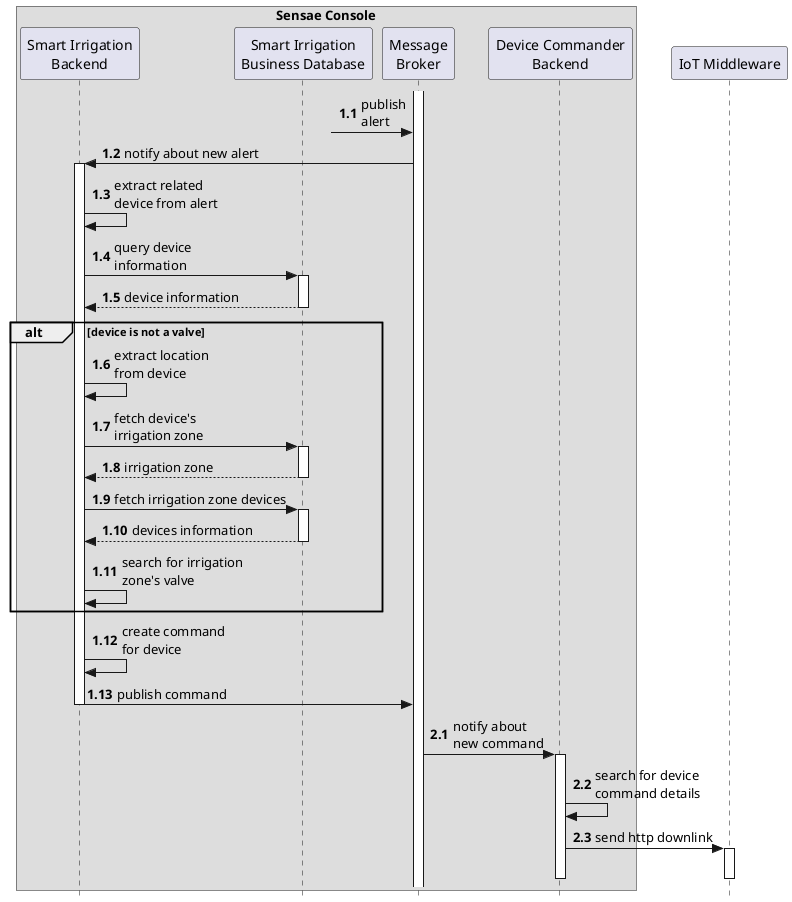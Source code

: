 @startuml smart-irrigation

autonumber 1.1

skinparam style strictuml

box "Sensae Console"
participant "Smart Irrigation\nBackend" as BACK
participant "Smart Irrigation\nBusiness Database" as DB
participant "Message\nBroker" as MB
participant "Device Commander\nBackend" as COMM
end box 

participant "IoT Middleware" as HC

activate MB

?-> MB : publish\nalert

MB -> BACK ++ : notify about new alert

BACK -> BACK : extract related\ndevice from alert

BACK -> DB ++ : query device\ninformation

DB --> BACK -- : device information

alt device is not a valve
    BACK -> BACK : extract location\nfrom device
    BACK -> DB ++ : fetch device's\nirrigation zone
    return irrigation zone
    BACK -> DB ++ : fetch irrigation zone devices
    return devices information
    BACK -> BACK : search for irrigation\nzone's valve
end

BACK -> BACK : create command\nfor device
BACK -> MB -- : publish command

autonumber inc A
MB -> COMM ++ : notify about\nnew command
COMM -> COMM : search for device\ncommand details
COMM -> HC ++--: send http downlink
deactivate HC

@enduml
